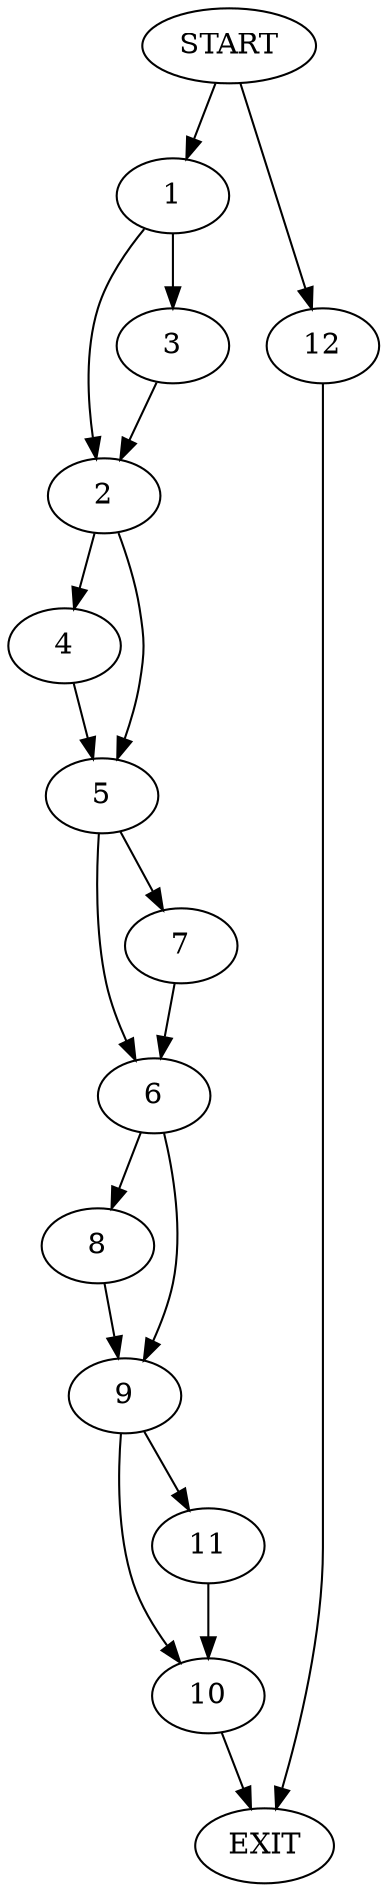digraph {
0 [label="START"]
13 [label="EXIT"]
0 -> 1
1 -> 2
1 -> 3
3 -> 2
2 -> 4
2 -> 5
5 -> 6
5 -> 7
4 -> 5
6 -> 8
6 -> 9
7 -> 6
8 -> 9
9 -> 10
9 -> 11
11 -> 10
10 -> 13
0 -> 12
12 -> 13
}
